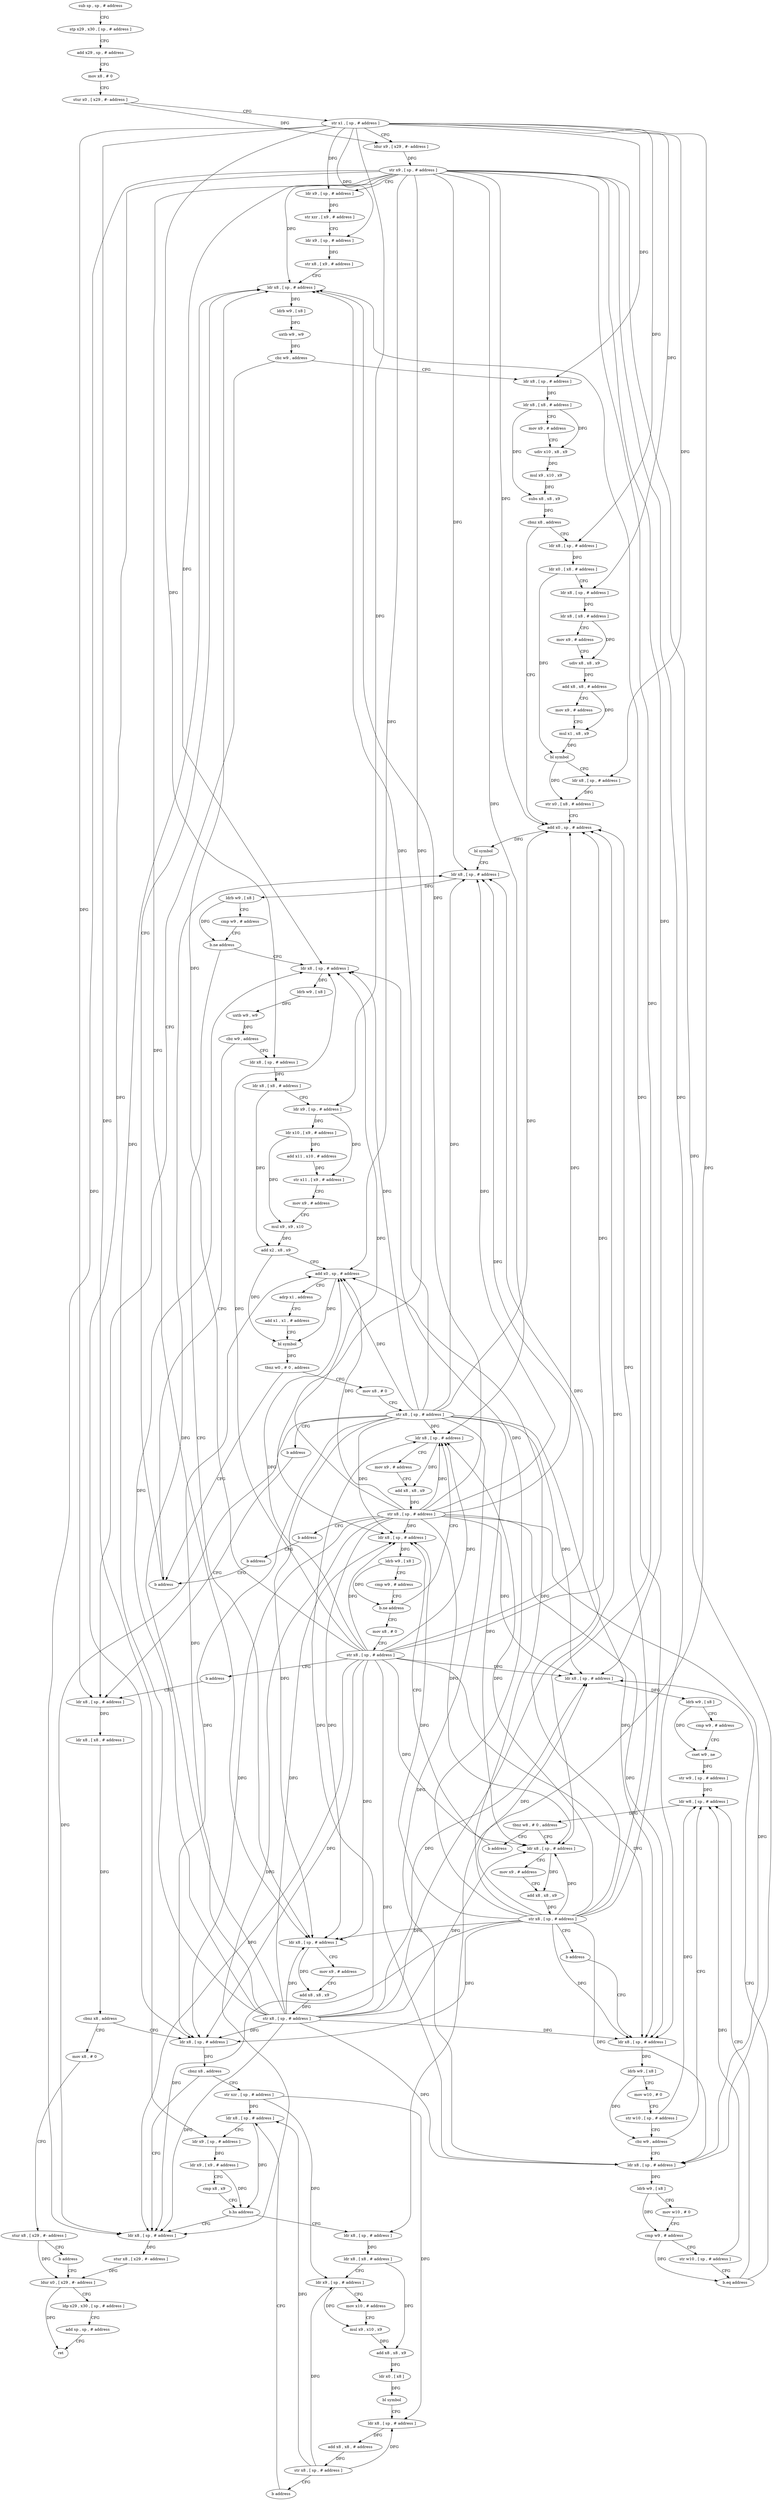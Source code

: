 digraph "func" {
"172744" [label = "sub sp , sp , # address" ]
"172748" [label = "stp x29 , x30 , [ sp , # address ]" ]
"172752" [label = "add x29 , sp , # address" ]
"172756" [label = "mov x8 , # 0" ]
"172760" [label = "stur x0 , [ x29 , #- address ]" ]
"172764" [label = "str x1 , [ sp , # address ]" ]
"172768" [label = "ldur x9 , [ x29 , #- address ]" ]
"172772" [label = "str x9 , [ sp , # address ]" ]
"172776" [label = "ldr x9 , [ sp , # address ]" ]
"172780" [label = "str xzr , [ x9 , # address ]" ]
"172784" [label = "ldr x9 , [ sp , # address ]" ]
"172788" [label = "str x8 , [ x9 , # address ]" ]
"172792" [label = "ldr x8 , [ sp , # address ]" ]
"173160" [label = "ldr x8 , [ sp , # address ]" ]
"173164" [label = "ldr x8 , [ x8 , # address ]" ]
"173168" [label = "cbnz x8 , address" ]
"173184" [label = "ldr x8 , [ sp , # address ]" ]
"173172" [label = "mov x8 , # 0" ]
"172808" [label = "ldr x8 , [ sp , # address ]" ]
"172812" [label = "ldr x8 , [ x8 , # address ]" ]
"172816" [label = "mov x9 , # address" ]
"172820" [label = "udiv x10 , x8 , x9" ]
"172824" [label = "mul x9 , x10 , x9" ]
"172828" [label = "subs x8 , x8 , x9" ]
"172832" [label = "cbnz x8 , address" ]
"172884" [label = "add x0 , sp , # address" ]
"172836" [label = "ldr x8 , [ sp , # address ]" ]
"173188" [label = "cbnz x8 , address" ]
"173264" [label = "ldr x8 , [ sp , # address ]" ]
"173192" [label = "str xzr , [ sp , # address ]" ]
"173176" [label = "stur x8 , [ x29 , #- address ]" ]
"173180" [label = "b address" ]
"173272" [label = "ldur x0 , [ x29 , #- address ]" ]
"172888" [label = "bl symbol" ]
"172892" [label = "ldr x8 , [ sp , # address ]" ]
"172896" [label = "ldrb w9 , [ x8 ]" ]
"172900" [label = "cmp w9 , # address" ]
"172904" [label = "b.ne address" ]
"173072" [label = "ldr x8 , [ sp , # address ]" ]
"172908" [label = "ldr x8 , [ sp , # address ]" ]
"172840" [label = "ldr x0 , [ x8 , # address ]" ]
"172844" [label = "ldr x8 , [ sp , # address ]" ]
"172848" [label = "ldr x8 , [ x8 , # address ]" ]
"172852" [label = "mov x9 , # address" ]
"172856" [label = "udiv x8 , x8 , x9" ]
"172860" [label = "add x8 , x8 , # address" ]
"172864" [label = "mov x9 , # address" ]
"172868" [label = "mul x1 , x8 , x9" ]
"172872" [label = "bl symbol" ]
"172876" [label = "ldr x8 , [ sp , # address ]" ]
"172880" [label = "str x0 , [ x8 , # address ]" ]
"173268" [label = "stur x8 , [ x29 , #- address ]" ]
"173196" [label = "ldr x8 , [ sp , # address ]" ]
"173276" [label = "ldp x29 , x30 , [ sp , # address ]" ]
"173280" [label = "add sp , sp , # address" ]
"173284" [label = "ret" ]
"173076" [label = "ldrb w9 , [ x8 ]" ]
"173080" [label = "uxtb w9 , w9" ]
"173084" [label = "cbz w9 , address" ]
"173156" [label = "b address" ]
"173088" [label = "ldr x8 , [ sp , # address ]" ]
"172912" [label = "mov x9 , # address" ]
"172916" [label = "add x8 , x8 , x9" ]
"172920" [label = "str x8 , [ sp , # address ]" ]
"172924" [label = "ldr x8 , [ sp , # address ]" ]
"173216" [label = "ldr x8 , [ sp , # address ]" ]
"173220" [label = "ldr x8 , [ x8 , # address ]" ]
"173224" [label = "ldr x9 , [ sp , # address ]" ]
"173228" [label = "mov x10 , # address" ]
"173232" [label = "mul x9 , x10 , x9" ]
"173236" [label = "add x8 , x8 , x9" ]
"173240" [label = "ldr x0 , [ x8 ]" ]
"173244" [label = "bl symbol" ]
"173248" [label = "ldr x8 , [ sp , # address ]" ]
"173252" [label = "add x8 , x8 , # address" ]
"173256" [label = "str x8 , [ sp , # address ]" ]
"173260" [label = "b address" ]
"173092" [label = "ldr x8 , [ x8 , # address ]" ]
"173096" [label = "ldr x9 , [ sp , # address ]" ]
"173100" [label = "ldr x10 , [ x9 , # address ]" ]
"173104" [label = "add x11 , x10 , # address" ]
"173108" [label = "str x11 , [ x9 , # address ]" ]
"173112" [label = "mov x9 , # address" ]
"173116" [label = "mul x9 , x9 , x10" ]
"173120" [label = "add x2 , x8 , x9" ]
"173124" [label = "add x0 , sp , # address" ]
"173128" [label = "adrp x1 , address" ]
"173132" [label = "add x1 , x1 , # address" ]
"173136" [label = "bl symbol" ]
"173140" [label = "tbnz w0 , # 0 , address" ]
"173144" [label = "mov x8 , # 0" ]
"172988" [label = "ldr w8 , [ sp , # address ]" ]
"172992" [label = "tbnz w8 , # 0 , address" ]
"173000" [label = "ldr x8 , [ sp , # address ]" ]
"172996" [label = "b address" ]
"172944" [label = "ldr x8 , [ sp , # address ]" ]
"172948" [label = "ldrb w9 , [ x8 ]" ]
"172952" [label = "mov w10 , # 0" ]
"172956" [label = "cmp w9 , # address" ]
"172960" [label = "str w10 , [ sp , # address ]" ]
"172964" [label = "b.eq address" ]
"172968" [label = "ldr x8 , [ sp , # address ]" ]
"173200" [label = "ldr x9 , [ sp , # address ]" ]
"173204" [label = "ldr x9 , [ x9 , # address ]" ]
"173208" [label = "cmp x8 , x9" ]
"173212" [label = "b.hs address" ]
"172796" [label = "ldrb w9 , [ x8 ]" ]
"172800" [label = "uxtb w9 , w9" ]
"172804" [label = "cbz w9 , address" ]
"173148" [label = "str x8 , [ sp , # address ]" ]
"173152" [label = "b address" ]
"173004" [label = "mov x9 , # address" ]
"173008" [label = "add x8 , x8 , x9" ]
"173012" [label = "str x8 , [ sp , # address ]" ]
"173016" [label = "b address" ]
"173020" [label = "ldr x8 , [ sp , # address ]" ]
"172972" [label = "ldrb w9 , [ x8 ]" ]
"172976" [label = "cmp w9 , # address" ]
"172980" [label = "cset w9 , ne" ]
"172984" [label = "str w9 , [ sp , # address ]" ]
"172928" [label = "ldrb w9 , [ x8 ]" ]
"172932" [label = "mov w10 , # 0" ]
"172936" [label = "str w10 , [ sp , # address ]" ]
"172940" [label = "cbz w9 , address" ]
"173024" [label = "ldrb w9 , [ x8 ]" ]
"173028" [label = "cmp w9 , # address" ]
"173032" [label = "b.ne address" ]
"173056" [label = "mov x8 , # 0" ]
"173036" [label = "ldr x8 , [ sp , # address ]" ]
"173060" [label = "str x8 , [ sp , # address ]" ]
"173064" [label = "b address" ]
"173040" [label = "mov x9 , # address" ]
"173044" [label = "add x8 , x8 , x9" ]
"173048" [label = "str x8 , [ sp , # address ]" ]
"173052" [label = "b address" ]
"173068" [label = "b address" ]
"172744" -> "172748" [ label = "CFG" ]
"172748" -> "172752" [ label = "CFG" ]
"172752" -> "172756" [ label = "CFG" ]
"172756" -> "172760" [ label = "CFG" ]
"172760" -> "172764" [ label = "CFG" ]
"172760" -> "172768" [ label = "DFG" ]
"172764" -> "172768" [ label = "CFG" ]
"172764" -> "172776" [ label = "DFG" ]
"172764" -> "172784" [ label = "DFG" ]
"172764" -> "173160" [ label = "DFG" ]
"172764" -> "172808" [ label = "DFG" ]
"172764" -> "172836" [ label = "DFG" ]
"172764" -> "172844" [ label = "DFG" ]
"172764" -> "172876" [ label = "DFG" ]
"172764" -> "173200" [ label = "DFG" ]
"172764" -> "173088" [ label = "DFG" ]
"172764" -> "173096" [ label = "DFG" ]
"172764" -> "173216" [ label = "DFG" ]
"172768" -> "172772" [ label = "DFG" ]
"172772" -> "172776" [ label = "CFG" ]
"172772" -> "172792" [ label = "DFG" ]
"172772" -> "173184" [ label = "DFG" ]
"172772" -> "172892" [ label = "DFG" ]
"172772" -> "173264" [ label = "DFG" ]
"172772" -> "173072" [ label = "DFG" ]
"172772" -> "172908" [ label = "DFG" ]
"172772" -> "172924" [ label = "DFG" ]
"172772" -> "172944" [ label = "DFG" ]
"172772" -> "173000" [ label = "DFG" ]
"172772" -> "172968" [ label = "DFG" ]
"172772" -> "173020" [ label = "DFG" ]
"172772" -> "173036" [ label = "DFG" ]
"172772" -> "172884" [ label = "DFG" ]
"172772" -> "173124" [ label = "DFG" ]
"172776" -> "172780" [ label = "DFG" ]
"172780" -> "172784" [ label = "CFG" ]
"172784" -> "172788" [ label = "DFG" ]
"172788" -> "172792" [ label = "CFG" ]
"172792" -> "172796" [ label = "DFG" ]
"173160" -> "173164" [ label = "DFG" ]
"173164" -> "173168" [ label = "DFG" ]
"173168" -> "173184" [ label = "CFG" ]
"173168" -> "173172" [ label = "CFG" ]
"173184" -> "173188" [ label = "DFG" ]
"173172" -> "173176" [ label = "CFG" ]
"172808" -> "172812" [ label = "DFG" ]
"172812" -> "172816" [ label = "CFG" ]
"172812" -> "172820" [ label = "DFG" ]
"172812" -> "172828" [ label = "DFG" ]
"172816" -> "172820" [ label = "CFG" ]
"172820" -> "172824" [ label = "DFG" ]
"172824" -> "172828" [ label = "DFG" ]
"172828" -> "172832" [ label = "DFG" ]
"172832" -> "172884" [ label = "CFG" ]
"172832" -> "172836" [ label = "CFG" ]
"172884" -> "172888" [ label = "DFG" ]
"172836" -> "172840" [ label = "DFG" ]
"173188" -> "173264" [ label = "CFG" ]
"173188" -> "173192" [ label = "CFG" ]
"173264" -> "173268" [ label = "DFG" ]
"173192" -> "173196" [ label = "DFG" ]
"173192" -> "173224" [ label = "DFG" ]
"173192" -> "173248" [ label = "DFG" ]
"173176" -> "173180" [ label = "CFG" ]
"173176" -> "173272" [ label = "DFG" ]
"173180" -> "173272" [ label = "CFG" ]
"173272" -> "173276" [ label = "CFG" ]
"173272" -> "173284" [ label = "DFG" ]
"172888" -> "172892" [ label = "CFG" ]
"172892" -> "172896" [ label = "DFG" ]
"172896" -> "172900" [ label = "CFG" ]
"172896" -> "172904" [ label = "DFG" ]
"172900" -> "172904" [ label = "CFG" ]
"172904" -> "173072" [ label = "CFG" ]
"172904" -> "172908" [ label = "CFG" ]
"173072" -> "173076" [ label = "DFG" ]
"172908" -> "172912" [ label = "CFG" ]
"172908" -> "172916" [ label = "DFG" ]
"172840" -> "172844" [ label = "CFG" ]
"172840" -> "172872" [ label = "DFG" ]
"172844" -> "172848" [ label = "DFG" ]
"172848" -> "172852" [ label = "CFG" ]
"172848" -> "172856" [ label = "DFG" ]
"172852" -> "172856" [ label = "CFG" ]
"172856" -> "172860" [ label = "DFG" ]
"172860" -> "172864" [ label = "CFG" ]
"172860" -> "172868" [ label = "DFG" ]
"172864" -> "172868" [ label = "CFG" ]
"172868" -> "172872" [ label = "DFG" ]
"172872" -> "172876" [ label = "CFG" ]
"172872" -> "172880" [ label = "DFG" ]
"172876" -> "172880" [ label = "DFG" ]
"172880" -> "172884" [ label = "CFG" ]
"173268" -> "173272" [ label = "DFG" ]
"173196" -> "173200" [ label = "CFG" ]
"173196" -> "173212" [ label = "DFG" ]
"173276" -> "173280" [ label = "CFG" ]
"173280" -> "173284" [ label = "CFG" ]
"173076" -> "173080" [ label = "DFG" ]
"173080" -> "173084" [ label = "DFG" ]
"173084" -> "173156" [ label = "CFG" ]
"173084" -> "173088" [ label = "CFG" ]
"173156" -> "172792" [ label = "CFG" ]
"173088" -> "173092" [ label = "DFG" ]
"172912" -> "172916" [ label = "CFG" ]
"172916" -> "172920" [ label = "DFG" ]
"172920" -> "172924" [ label = "DFG" ]
"172920" -> "172792" [ label = "DFG" ]
"172920" -> "173184" [ label = "DFG" ]
"172920" -> "172884" [ label = "DFG" ]
"172920" -> "172892" [ label = "DFG" ]
"172920" -> "173264" [ label = "DFG" ]
"172920" -> "173072" [ label = "DFG" ]
"172920" -> "172908" [ label = "DFG" ]
"172920" -> "172944" [ label = "DFG" ]
"172920" -> "173000" [ label = "DFG" ]
"172920" -> "172968" [ label = "DFG" ]
"172920" -> "173020" [ label = "DFG" ]
"172920" -> "173036" [ label = "DFG" ]
"172920" -> "173124" [ label = "DFG" ]
"172924" -> "172928" [ label = "DFG" ]
"173216" -> "173220" [ label = "DFG" ]
"173220" -> "173224" [ label = "CFG" ]
"173220" -> "173236" [ label = "DFG" ]
"173224" -> "173228" [ label = "CFG" ]
"173224" -> "173232" [ label = "DFG" ]
"173228" -> "173232" [ label = "CFG" ]
"173232" -> "173236" [ label = "DFG" ]
"173236" -> "173240" [ label = "DFG" ]
"173240" -> "173244" [ label = "DFG" ]
"173244" -> "173248" [ label = "CFG" ]
"173248" -> "173252" [ label = "DFG" ]
"173252" -> "173256" [ label = "DFG" ]
"173256" -> "173260" [ label = "CFG" ]
"173256" -> "173196" [ label = "DFG" ]
"173256" -> "173224" [ label = "DFG" ]
"173256" -> "173248" [ label = "DFG" ]
"173260" -> "173196" [ label = "CFG" ]
"173092" -> "173096" [ label = "CFG" ]
"173092" -> "173120" [ label = "DFG" ]
"173096" -> "173100" [ label = "DFG" ]
"173096" -> "173108" [ label = "DFG" ]
"173100" -> "173104" [ label = "DFG" ]
"173100" -> "173116" [ label = "DFG" ]
"173104" -> "173108" [ label = "DFG" ]
"173108" -> "173112" [ label = "CFG" ]
"173112" -> "173116" [ label = "CFG" ]
"173116" -> "173120" [ label = "DFG" ]
"173120" -> "173124" [ label = "CFG" ]
"173120" -> "173136" [ label = "DFG" ]
"173124" -> "173128" [ label = "CFG" ]
"173124" -> "173136" [ label = "DFG" ]
"173128" -> "173132" [ label = "CFG" ]
"173132" -> "173136" [ label = "CFG" ]
"173136" -> "173140" [ label = "DFG" ]
"173140" -> "173156" [ label = "CFG" ]
"173140" -> "173144" [ label = "CFG" ]
"173144" -> "173148" [ label = "CFG" ]
"172988" -> "172992" [ label = "DFG" ]
"172992" -> "173000" [ label = "CFG" ]
"172992" -> "172996" [ label = "CFG" ]
"173000" -> "173004" [ label = "CFG" ]
"173000" -> "173008" [ label = "DFG" ]
"172996" -> "173020" [ label = "CFG" ]
"172944" -> "172948" [ label = "DFG" ]
"172948" -> "172952" [ label = "CFG" ]
"172948" -> "172956" [ label = "DFG" ]
"172952" -> "172956" [ label = "CFG" ]
"172956" -> "172960" [ label = "CFG" ]
"172956" -> "172964" [ label = "DFG" ]
"172960" -> "172964" [ label = "CFG" ]
"172960" -> "172988" [ label = "DFG" ]
"172964" -> "172988" [ label = "CFG" ]
"172964" -> "172968" [ label = "CFG" ]
"172968" -> "172972" [ label = "DFG" ]
"173200" -> "173204" [ label = "DFG" ]
"173204" -> "173208" [ label = "CFG" ]
"173204" -> "173212" [ label = "DFG" ]
"173208" -> "173212" [ label = "CFG" ]
"173212" -> "173264" [ label = "CFG" ]
"173212" -> "173216" [ label = "CFG" ]
"172796" -> "172800" [ label = "DFG" ]
"172800" -> "172804" [ label = "DFG" ]
"172804" -> "173160" [ label = "CFG" ]
"172804" -> "172808" [ label = "CFG" ]
"173148" -> "173152" [ label = "CFG" ]
"173148" -> "172792" [ label = "DFG" ]
"173148" -> "173184" [ label = "DFG" ]
"173148" -> "172884" [ label = "DFG" ]
"173148" -> "172892" [ label = "DFG" ]
"173148" -> "173264" [ label = "DFG" ]
"173148" -> "173072" [ label = "DFG" ]
"173148" -> "172908" [ label = "DFG" ]
"173148" -> "173124" [ label = "DFG" ]
"173148" -> "172924" [ label = "DFG" ]
"173148" -> "172944" [ label = "DFG" ]
"173148" -> "173000" [ label = "DFG" ]
"173148" -> "172968" [ label = "DFG" ]
"173148" -> "173020" [ label = "DFG" ]
"173148" -> "173036" [ label = "DFG" ]
"173152" -> "173160" [ label = "CFG" ]
"173004" -> "173008" [ label = "CFG" ]
"173008" -> "173012" [ label = "DFG" ]
"173012" -> "173016" [ label = "CFG" ]
"173012" -> "172792" [ label = "DFG" ]
"173012" -> "173184" [ label = "DFG" ]
"173012" -> "172884" [ label = "DFG" ]
"173012" -> "172892" [ label = "DFG" ]
"173012" -> "173264" [ label = "DFG" ]
"173012" -> "173072" [ label = "DFG" ]
"173012" -> "172908" [ label = "DFG" ]
"173012" -> "173124" [ label = "DFG" ]
"173012" -> "172924" [ label = "DFG" ]
"173012" -> "172944" [ label = "DFG" ]
"173012" -> "173000" [ label = "DFG" ]
"173012" -> "172968" [ label = "DFG" ]
"173012" -> "173020" [ label = "DFG" ]
"173012" -> "173036" [ label = "DFG" ]
"173016" -> "172924" [ label = "CFG" ]
"173020" -> "173024" [ label = "DFG" ]
"172972" -> "172976" [ label = "CFG" ]
"172972" -> "172980" [ label = "DFG" ]
"172976" -> "172980" [ label = "CFG" ]
"172980" -> "172984" [ label = "DFG" ]
"172984" -> "172988" [ label = "DFG" ]
"172928" -> "172932" [ label = "CFG" ]
"172928" -> "172940" [ label = "DFG" ]
"172932" -> "172936" [ label = "CFG" ]
"172936" -> "172940" [ label = "CFG" ]
"172936" -> "172988" [ label = "DFG" ]
"172940" -> "172988" [ label = "CFG" ]
"172940" -> "172944" [ label = "CFG" ]
"173024" -> "173028" [ label = "CFG" ]
"173024" -> "173032" [ label = "DFG" ]
"173028" -> "173032" [ label = "CFG" ]
"173032" -> "173056" [ label = "CFG" ]
"173032" -> "173036" [ label = "CFG" ]
"173056" -> "173060" [ label = "CFG" ]
"173036" -> "173040" [ label = "CFG" ]
"173036" -> "173044" [ label = "DFG" ]
"173060" -> "173064" [ label = "CFG" ]
"173060" -> "172792" [ label = "DFG" ]
"173060" -> "173184" [ label = "DFG" ]
"173060" -> "172884" [ label = "DFG" ]
"173060" -> "172892" [ label = "DFG" ]
"173060" -> "173264" [ label = "DFG" ]
"173060" -> "173072" [ label = "DFG" ]
"173060" -> "172908" [ label = "DFG" ]
"173060" -> "173124" [ label = "DFG" ]
"173060" -> "172924" [ label = "DFG" ]
"173060" -> "172944" [ label = "DFG" ]
"173060" -> "173000" [ label = "DFG" ]
"173060" -> "172968" [ label = "DFG" ]
"173060" -> "173020" [ label = "DFG" ]
"173060" -> "173036" [ label = "DFG" ]
"173064" -> "173160" [ label = "CFG" ]
"173040" -> "173044" [ label = "CFG" ]
"173044" -> "173048" [ label = "DFG" ]
"173048" -> "173052" [ label = "CFG" ]
"173048" -> "172792" [ label = "DFG" ]
"173048" -> "173184" [ label = "DFG" ]
"173048" -> "172884" [ label = "DFG" ]
"173048" -> "172892" [ label = "DFG" ]
"173048" -> "173264" [ label = "DFG" ]
"173048" -> "173072" [ label = "DFG" ]
"173048" -> "172908" [ label = "DFG" ]
"173048" -> "173124" [ label = "DFG" ]
"173048" -> "172924" [ label = "DFG" ]
"173048" -> "172944" [ label = "DFG" ]
"173048" -> "173000" [ label = "DFG" ]
"173048" -> "172968" [ label = "DFG" ]
"173048" -> "173020" [ label = "DFG" ]
"173048" -> "173036" [ label = "DFG" ]
"173052" -> "173068" [ label = "CFG" ]
"173068" -> "173156" [ label = "CFG" ]
}
